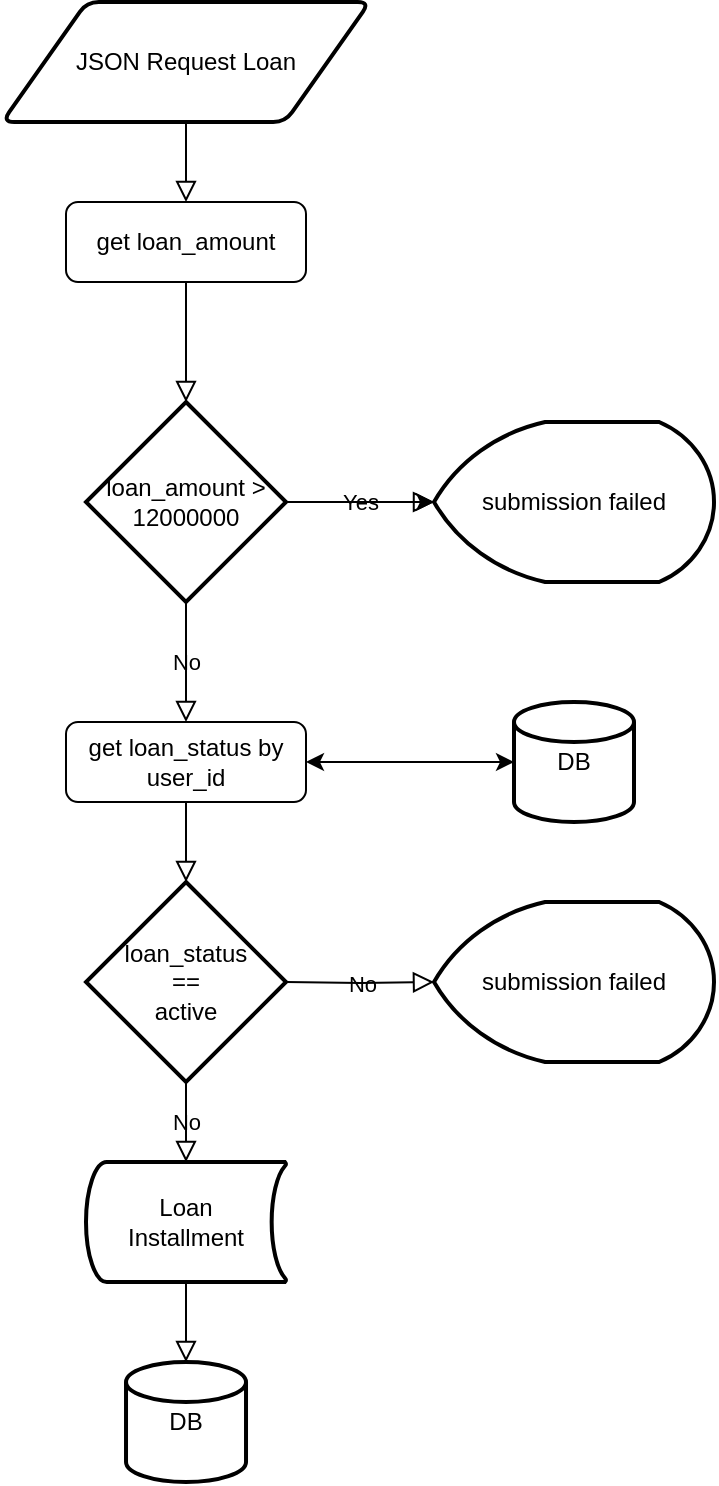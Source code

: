 <mxfile version="20.5.1" type="device"><diagram id="C5RBs43oDa-KdzZeNtuy" name="Page-1"><mxGraphModel dx="868" dy="431" grid="1" gridSize="10" guides="1" tooltips="1" connect="1" arrows="1" fold="1" page="1" pageScale="1" pageWidth="827" pageHeight="1169" math="0" shadow="0"><root><mxCell id="WIyWlLk6GJQsqaUBKTNV-0"/><mxCell id="WIyWlLk6GJQsqaUBKTNV-1" parent="WIyWlLk6GJQsqaUBKTNV-0"/><mxCell id="WIyWlLk6GJQsqaUBKTNV-2" value="" style="rounded=0;html=1;jettySize=auto;orthogonalLoop=1;fontSize=11;endArrow=block;endFill=0;endSize=8;strokeWidth=1;shadow=0;labelBackgroundColor=none;edgeStyle=orthogonalEdgeStyle;exitX=0.5;exitY=1;exitDx=0;exitDy=0;entryX=0.5;entryY=0;entryDx=0;entryDy=0;" parent="WIyWlLk6GJQsqaUBKTNV-1" source="W34Pnd4J6AcG2jowz6f1-2" edge="1"><mxGeometry relative="1" as="geometry"><mxPoint x="220" y="120" as="sourcePoint"/><mxPoint x="220" y="250" as="targetPoint"/></mxGeometry></mxCell><mxCell id="W34Pnd4J6AcG2jowz6f1-1" value="JSON Request Loan" style="shape=parallelogram;html=1;strokeWidth=2;perimeter=parallelogramPerimeter;whiteSpace=wrap;rounded=1;arcSize=12;size=0.23;" vertex="1" parent="WIyWlLk6GJQsqaUBKTNV-1"><mxGeometry x="128.13" y="50" width="183.75" height="60" as="geometry"/></mxCell><mxCell id="W34Pnd4J6AcG2jowz6f1-2" value="get loan_amount" style="rounded=1;whiteSpace=wrap;html=1;fontSize=12;glass=0;strokeWidth=1;shadow=0;" vertex="1" parent="WIyWlLk6GJQsqaUBKTNV-1"><mxGeometry x="160" y="150" width="120" height="40" as="geometry"/></mxCell><mxCell id="W34Pnd4J6AcG2jowz6f1-3" value="" style="rounded=0;html=1;jettySize=auto;orthogonalLoop=1;fontSize=11;endArrow=block;endFill=0;endSize=8;strokeWidth=1;shadow=0;labelBackgroundColor=none;edgeStyle=orthogonalEdgeStyle;exitX=0.5;exitY=1;exitDx=0;exitDy=0;" edge="1" parent="WIyWlLk6GJQsqaUBKTNV-1" source="W34Pnd4J6AcG2jowz6f1-1" target="W34Pnd4J6AcG2jowz6f1-2"><mxGeometry relative="1" as="geometry"><mxPoint x="230" y="130" as="sourcePoint"/><mxPoint x="230" y="260" as="targetPoint"/></mxGeometry></mxCell><mxCell id="W34Pnd4J6AcG2jowz6f1-12" value="DB" style="strokeWidth=2;html=1;shape=mxgraph.flowchart.database;whiteSpace=wrap;" vertex="1" parent="WIyWlLk6GJQsqaUBKTNV-1"><mxGeometry x="384" y="400" width="60" height="60" as="geometry"/></mxCell><mxCell id="W34Pnd4J6AcG2jowz6f1-14" value="" style="endArrow=classic;startArrow=classic;html=1;rounded=0;exitX=1;exitY=0.5;exitDx=0;exitDy=0;entryX=0;entryY=0.5;entryDx=0;entryDy=0;entryPerimeter=0;" edge="1" parent="WIyWlLk6GJQsqaUBKTNV-1" target="W34Pnd4J6AcG2jowz6f1-12"><mxGeometry width="50" height="50" relative="1" as="geometry"><mxPoint x="280" y="430" as="sourcePoint"/><mxPoint x="440" y="460" as="targetPoint"/></mxGeometry></mxCell><mxCell id="W34Pnd4J6AcG2jowz6f1-15" value="submission failed" style="strokeWidth=2;html=1;shape=mxgraph.flowchart.display;whiteSpace=wrap;" vertex="1" parent="WIyWlLk6GJQsqaUBKTNV-1"><mxGeometry x="344" y="260" width="140" height="80" as="geometry"/></mxCell><mxCell id="W34Pnd4J6AcG2jowz6f1-19" value="" style="edgeStyle=orthogonalEdgeStyle;rounded=0;orthogonalLoop=1;jettySize=auto;html=1;" edge="1" parent="WIyWlLk6GJQsqaUBKTNV-1" source="W34Pnd4J6AcG2jowz6f1-17" target="W34Pnd4J6AcG2jowz6f1-15"><mxGeometry relative="1" as="geometry"/></mxCell><mxCell id="W34Pnd4J6AcG2jowz6f1-17" value="loan_amount &amp;gt; 12000000" style="strokeWidth=2;html=1;shape=mxgraph.flowchart.decision;whiteSpace=wrap;" vertex="1" parent="WIyWlLk6GJQsqaUBKTNV-1"><mxGeometry x="170" y="250" width="100" height="100" as="geometry"/></mxCell><mxCell id="W34Pnd4J6AcG2jowz6f1-18" value="Yes" style="rounded=0;html=1;jettySize=auto;orthogonalLoop=1;fontSize=11;endArrow=block;endFill=0;endSize=8;strokeWidth=1;shadow=0;labelBackgroundColor=none;edgeStyle=orthogonalEdgeStyle;exitX=1;exitY=0.5;exitDx=0;exitDy=0;entryX=0;entryY=0.5;entryDx=0;entryDy=0;exitPerimeter=0;entryPerimeter=0;" edge="1" parent="WIyWlLk6GJQsqaUBKTNV-1" source="W34Pnd4J6AcG2jowz6f1-17" target="W34Pnd4J6AcG2jowz6f1-15"><mxGeometry relative="1" as="geometry"><mxPoint x="230" y="200" as="sourcePoint"/><mxPoint x="230" y="260" as="targetPoint"/></mxGeometry></mxCell><mxCell id="W34Pnd4J6AcG2jowz6f1-20" value="No" style="rounded=0;html=1;jettySize=auto;orthogonalLoop=1;fontSize=11;endArrow=block;endFill=0;endSize=8;strokeWidth=1;shadow=0;labelBackgroundColor=none;edgeStyle=orthogonalEdgeStyle;exitX=0.5;exitY=1;exitDx=0;exitDy=0;entryX=0.5;entryY=0;entryDx=0;entryDy=0;exitPerimeter=0;" edge="1" parent="WIyWlLk6GJQsqaUBKTNV-1" source="W34Pnd4J6AcG2jowz6f1-17" target="W34Pnd4J6AcG2jowz6f1-24"><mxGeometry relative="1" as="geometry"><mxPoint x="280" y="310" as="sourcePoint"/><mxPoint x="354" y="310" as="targetPoint"/></mxGeometry></mxCell><mxCell id="W34Pnd4J6AcG2jowz6f1-21" value="Loan&lt;br&gt;Installment" style="strokeWidth=2;html=1;shape=mxgraph.flowchart.stored_data;whiteSpace=wrap;" vertex="1" parent="WIyWlLk6GJQsqaUBKTNV-1"><mxGeometry x="170" y="630" width="100" height="60" as="geometry"/></mxCell><mxCell id="W34Pnd4J6AcG2jowz6f1-23" value="loan_status&lt;br&gt;==&lt;br&gt;active" style="strokeWidth=2;html=1;shape=mxgraph.flowchart.decision;whiteSpace=wrap;" vertex="1" parent="WIyWlLk6GJQsqaUBKTNV-1"><mxGeometry x="170.01" y="490" width="100" height="100" as="geometry"/></mxCell><mxCell id="W34Pnd4J6AcG2jowz6f1-24" value="get loan_status by user_id" style="rounded=1;whiteSpace=wrap;html=1;fontSize=12;glass=0;strokeWidth=1;shadow=0;" vertex="1" parent="WIyWlLk6GJQsqaUBKTNV-1"><mxGeometry x="160" y="410" width="120" height="40" as="geometry"/></mxCell><mxCell id="W34Pnd4J6AcG2jowz6f1-27" value="" style="rounded=0;html=1;jettySize=auto;orthogonalLoop=1;fontSize=11;endArrow=block;endFill=0;endSize=8;strokeWidth=1;shadow=0;labelBackgroundColor=none;edgeStyle=orthogonalEdgeStyle;exitX=0.5;exitY=1;exitDx=0;exitDy=0;entryX=0.5;entryY=0;entryDx=0;entryDy=0;entryPerimeter=0;" edge="1" parent="WIyWlLk6GJQsqaUBKTNV-1" source="W34Pnd4J6AcG2jowz6f1-24" target="W34Pnd4J6AcG2jowz6f1-23"><mxGeometry relative="1" as="geometry"><mxPoint x="230" y="200" as="sourcePoint"/><mxPoint x="230" y="260" as="targetPoint"/></mxGeometry></mxCell><mxCell id="W34Pnd4J6AcG2jowz6f1-29" value="submission failed" style="strokeWidth=2;html=1;shape=mxgraph.flowchart.display;whiteSpace=wrap;" vertex="1" parent="WIyWlLk6GJQsqaUBKTNV-1"><mxGeometry x="344" y="500" width="140" height="80" as="geometry"/></mxCell><mxCell id="W34Pnd4J6AcG2jowz6f1-30" value="No" style="rounded=0;html=1;jettySize=auto;orthogonalLoop=1;fontSize=11;endArrow=block;endFill=0;endSize=8;strokeWidth=1;shadow=0;labelBackgroundColor=none;edgeStyle=orthogonalEdgeStyle;exitX=1;exitY=0.5;exitDx=0;exitDy=0;entryX=0;entryY=0.5;entryDx=0;entryDy=0;exitPerimeter=0;entryPerimeter=0;" edge="1" parent="WIyWlLk6GJQsqaUBKTNV-1" target="W34Pnd4J6AcG2jowz6f1-29"><mxGeometry relative="1" as="geometry"><mxPoint x="270" y="540" as="sourcePoint"/><mxPoint x="230" y="500" as="targetPoint"/></mxGeometry></mxCell><mxCell id="W34Pnd4J6AcG2jowz6f1-31" value="No" style="rounded=0;html=1;jettySize=auto;orthogonalLoop=1;fontSize=11;endArrow=block;endFill=0;endSize=8;strokeWidth=1;shadow=0;labelBackgroundColor=none;edgeStyle=orthogonalEdgeStyle;exitX=0.5;exitY=1;exitDx=0;exitDy=0;exitPerimeter=0;" edge="1" parent="WIyWlLk6GJQsqaUBKTNV-1" source="W34Pnd4J6AcG2jowz6f1-23" target="W34Pnd4J6AcG2jowz6f1-21"><mxGeometry relative="1" as="geometry"><mxPoint x="280" y="550" as="sourcePoint"/><mxPoint x="354" y="550" as="targetPoint"/></mxGeometry></mxCell><mxCell id="W34Pnd4J6AcG2jowz6f1-32" value="DB" style="strokeWidth=2;html=1;shape=mxgraph.flowchart.database;whiteSpace=wrap;" vertex="1" parent="WIyWlLk6GJQsqaUBKTNV-1"><mxGeometry x="190.01" y="730" width="60" height="60" as="geometry"/></mxCell><mxCell id="W34Pnd4J6AcG2jowz6f1-33" value="" style="rounded=0;html=1;jettySize=auto;orthogonalLoop=1;fontSize=11;endArrow=block;endFill=0;endSize=8;strokeWidth=1;shadow=0;labelBackgroundColor=none;edgeStyle=orthogonalEdgeStyle;exitX=0.5;exitY=1;exitDx=0;exitDy=0;exitPerimeter=0;" edge="1" parent="WIyWlLk6GJQsqaUBKTNV-1" source="W34Pnd4J6AcG2jowz6f1-21" target="W34Pnd4J6AcG2jowz6f1-32"><mxGeometry relative="1" as="geometry"><mxPoint x="230" y="460" as="sourcePoint"/><mxPoint x="230.01" y="500" as="targetPoint"/></mxGeometry></mxCell></root></mxGraphModel></diagram></mxfile>